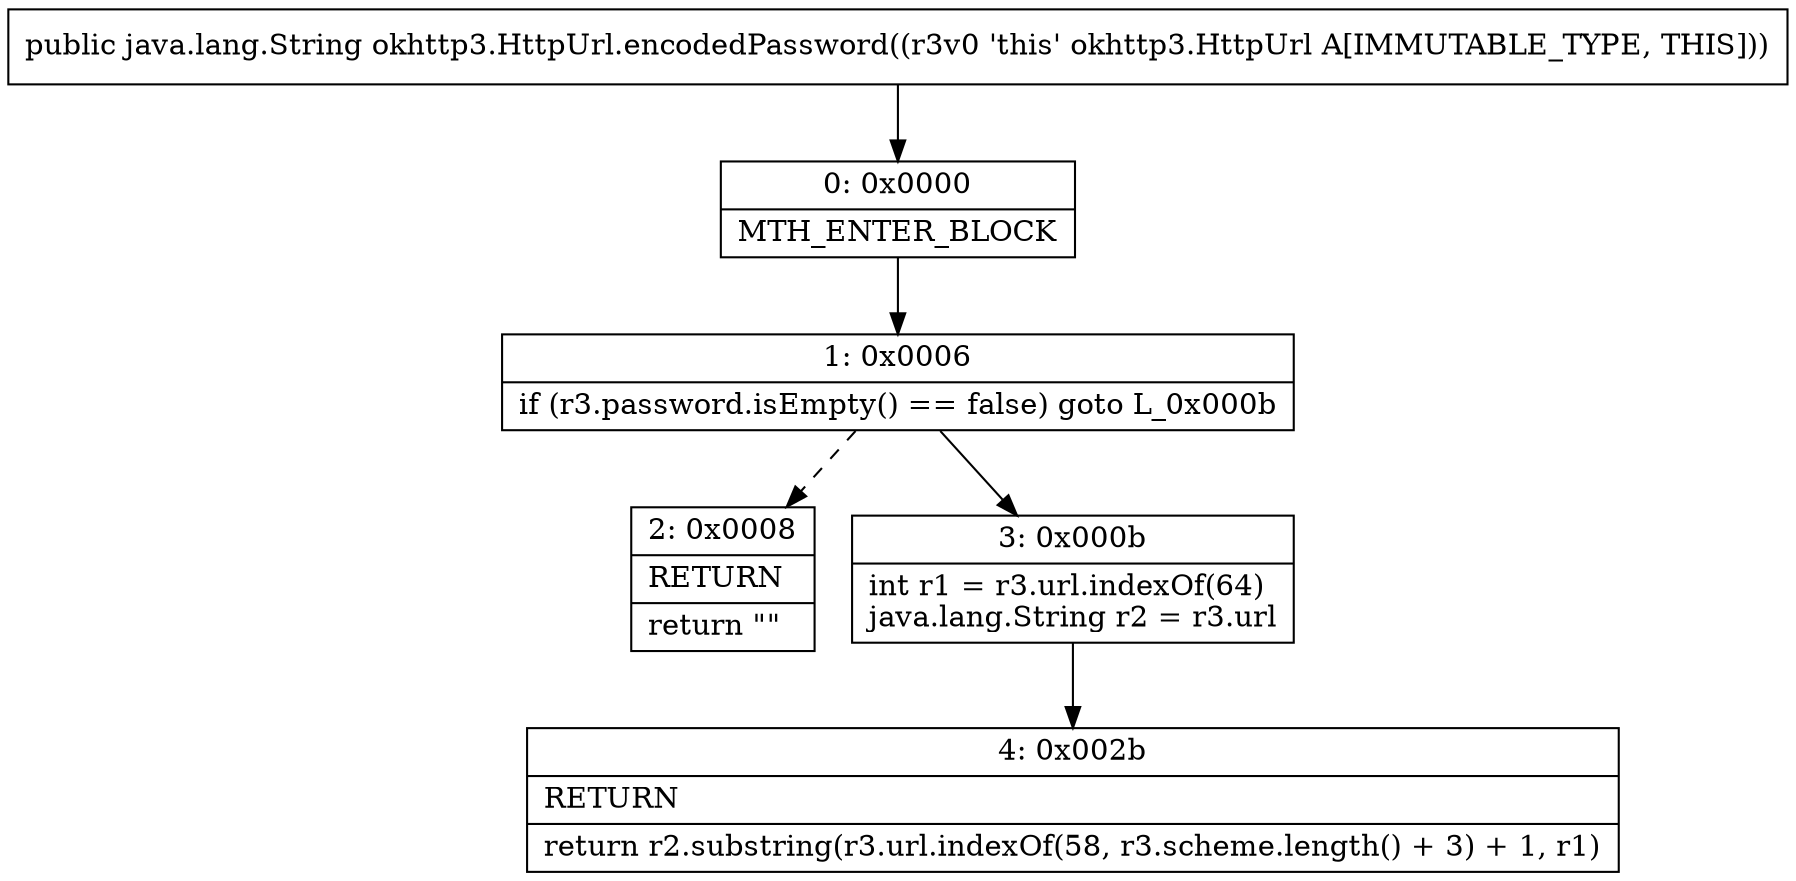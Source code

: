 digraph "CFG forokhttp3.HttpUrl.encodedPassword()Ljava\/lang\/String;" {
Node_0 [shape=record,label="{0\:\ 0x0000|MTH_ENTER_BLOCK\l}"];
Node_1 [shape=record,label="{1\:\ 0x0006|if (r3.password.isEmpty() == false) goto L_0x000b\l}"];
Node_2 [shape=record,label="{2\:\ 0x0008|RETURN\l|return \"\"\l}"];
Node_3 [shape=record,label="{3\:\ 0x000b|int r1 = r3.url.indexOf(64)\ljava.lang.String r2 = r3.url\l}"];
Node_4 [shape=record,label="{4\:\ 0x002b|RETURN\l|return r2.substring(r3.url.indexOf(58, r3.scheme.length() + 3) + 1, r1)\l}"];
MethodNode[shape=record,label="{public java.lang.String okhttp3.HttpUrl.encodedPassword((r3v0 'this' okhttp3.HttpUrl A[IMMUTABLE_TYPE, THIS])) }"];
MethodNode -> Node_0;
Node_0 -> Node_1;
Node_1 -> Node_2[style=dashed];
Node_1 -> Node_3;
Node_3 -> Node_4;
}

